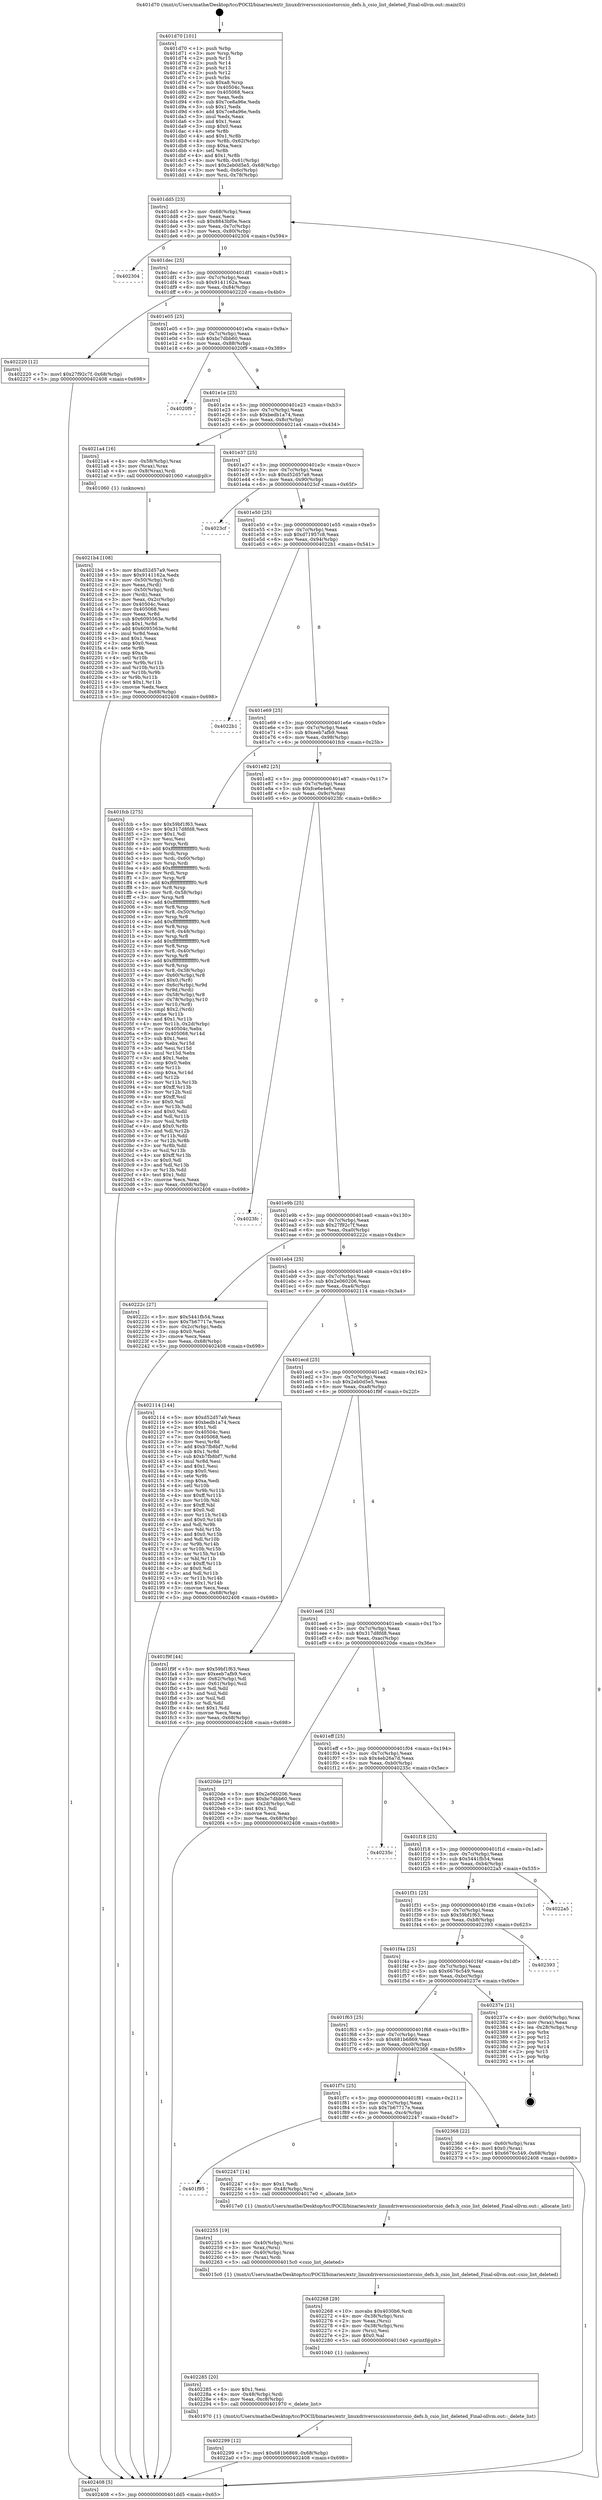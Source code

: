 digraph "0x401d70" {
  label = "0x401d70 (/mnt/c/Users/mathe/Desktop/tcc/POCII/binaries/extr_linuxdriversscsicsiostorcsio_defs.h_csio_list_deleted_Final-ollvm.out::main(0))"
  labelloc = "t"
  node[shape=record]

  Entry [label="",width=0.3,height=0.3,shape=circle,fillcolor=black,style=filled]
  "0x401dd5" [label="{
     0x401dd5 [23]\l
     | [instrs]\l
     &nbsp;&nbsp;0x401dd5 \<+3\>: mov -0x68(%rbp),%eax\l
     &nbsp;&nbsp;0x401dd8 \<+2\>: mov %eax,%ecx\l
     &nbsp;&nbsp;0x401dda \<+6\>: sub $0x8843bf0e,%ecx\l
     &nbsp;&nbsp;0x401de0 \<+3\>: mov %eax,-0x7c(%rbp)\l
     &nbsp;&nbsp;0x401de3 \<+3\>: mov %ecx,-0x80(%rbp)\l
     &nbsp;&nbsp;0x401de6 \<+6\>: je 0000000000402304 \<main+0x594\>\l
  }"]
  "0x402304" [label="{
     0x402304\l
  }", style=dashed]
  "0x401dec" [label="{
     0x401dec [25]\l
     | [instrs]\l
     &nbsp;&nbsp;0x401dec \<+5\>: jmp 0000000000401df1 \<main+0x81\>\l
     &nbsp;&nbsp;0x401df1 \<+3\>: mov -0x7c(%rbp),%eax\l
     &nbsp;&nbsp;0x401df4 \<+5\>: sub $0x9141162a,%eax\l
     &nbsp;&nbsp;0x401df9 \<+6\>: mov %eax,-0x84(%rbp)\l
     &nbsp;&nbsp;0x401dff \<+6\>: je 0000000000402220 \<main+0x4b0\>\l
  }"]
  Exit [label="",width=0.3,height=0.3,shape=circle,fillcolor=black,style=filled,peripheries=2]
  "0x402220" [label="{
     0x402220 [12]\l
     | [instrs]\l
     &nbsp;&nbsp;0x402220 \<+7\>: movl $0x27f92c7f,-0x68(%rbp)\l
     &nbsp;&nbsp;0x402227 \<+5\>: jmp 0000000000402408 \<main+0x698\>\l
  }"]
  "0x401e05" [label="{
     0x401e05 [25]\l
     | [instrs]\l
     &nbsp;&nbsp;0x401e05 \<+5\>: jmp 0000000000401e0a \<main+0x9a\>\l
     &nbsp;&nbsp;0x401e0a \<+3\>: mov -0x7c(%rbp),%eax\l
     &nbsp;&nbsp;0x401e0d \<+5\>: sub $0xbc7dbb60,%eax\l
     &nbsp;&nbsp;0x401e12 \<+6\>: mov %eax,-0x88(%rbp)\l
     &nbsp;&nbsp;0x401e18 \<+6\>: je 00000000004020f9 \<main+0x389\>\l
  }"]
  "0x402299" [label="{
     0x402299 [12]\l
     | [instrs]\l
     &nbsp;&nbsp;0x402299 \<+7\>: movl $0x681b6869,-0x68(%rbp)\l
     &nbsp;&nbsp;0x4022a0 \<+5\>: jmp 0000000000402408 \<main+0x698\>\l
  }"]
  "0x4020f9" [label="{
     0x4020f9\l
  }", style=dashed]
  "0x401e1e" [label="{
     0x401e1e [25]\l
     | [instrs]\l
     &nbsp;&nbsp;0x401e1e \<+5\>: jmp 0000000000401e23 \<main+0xb3\>\l
     &nbsp;&nbsp;0x401e23 \<+3\>: mov -0x7c(%rbp),%eax\l
     &nbsp;&nbsp;0x401e26 \<+5\>: sub $0xbedb1a74,%eax\l
     &nbsp;&nbsp;0x401e2b \<+6\>: mov %eax,-0x8c(%rbp)\l
     &nbsp;&nbsp;0x401e31 \<+6\>: je 00000000004021a4 \<main+0x434\>\l
  }"]
  "0x402285" [label="{
     0x402285 [20]\l
     | [instrs]\l
     &nbsp;&nbsp;0x402285 \<+5\>: mov $0x1,%esi\l
     &nbsp;&nbsp;0x40228a \<+4\>: mov -0x48(%rbp),%rdi\l
     &nbsp;&nbsp;0x40228e \<+6\>: mov %eax,-0xc8(%rbp)\l
     &nbsp;&nbsp;0x402294 \<+5\>: call 0000000000401970 \<_delete_list\>\l
     | [calls]\l
     &nbsp;&nbsp;0x401970 \{1\} (/mnt/c/Users/mathe/Desktop/tcc/POCII/binaries/extr_linuxdriversscsicsiostorcsio_defs.h_csio_list_deleted_Final-ollvm.out::_delete_list)\l
  }"]
  "0x4021a4" [label="{
     0x4021a4 [16]\l
     | [instrs]\l
     &nbsp;&nbsp;0x4021a4 \<+4\>: mov -0x58(%rbp),%rax\l
     &nbsp;&nbsp;0x4021a8 \<+3\>: mov (%rax),%rax\l
     &nbsp;&nbsp;0x4021ab \<+4\>: mov 0x8(%rax),%rdi\l
     &nbsp;&nbsp;0x4021af \<+5\>: call 0000000000401060 \<atoi@plt\>\l
     | [calls]\l
     &nbsp;&nbsp;0x401060 \{1\} (unknown)\l
  }"]
  "0x401e37" [label="{
     0x401e37 [25]\l
     | [instrs]\l
     &nbsp;&nbsp;0x401e37 \<+5\>: jmp 0000000000401e3c \<main+0xcc\>\l
     &nbsp;&nbsp;0x401e3c \<+3\>: mov -0x7c(%rbp),%eax\l
     &nbsp;&nbsp;0x401e3f \<+5\>: sub $0xd52d57a9,%eax\l
     &nbsp;&nbsp;0x401e44 \<+6\>: mov %eax,-0x90(%rbp)\l
     &nbsp;&nbsp;0x401e4a \<+6\>: je 00000000004023cf \<main+0x65f\>\l
  }"]
  "0x402268" [label="{
     0x402268 [29]\l
     | [instrs]\l
     &nbsp;&nbsp;0x402268 \<+10\>: movabs $0x4030b6,%rdi\l
     &nbsp;&nbsp;0x402272 \<+4\>: mov -0x38(%rbp),%rsi\l
     &nbsp;&nbsp;0x402276 \<+2\>: mov %eax,(%rsi)\l
     &nbsp;&nbsp;0x402278 \<+4\>: mov -0x38(%rbp),%rsi\l
     &nbsp;&nbsp;0x40227c \<+2\>: mov (%rsi),%esi\l
     &nbsp;&nbsp;0x40227e \<+2\>: mov $0x0,%al\l
     &nbsp;&nbsp;0x402280 \<+5\>: call 0000000000401040 \<printf@plt\>\l
     | [calls]\l
     &nbsp;&nbsp;0x401040 \{1\} (unknown)\l
  }"]
  "0x4023cf" [label="{
     0x4023cf\l
  }", style=dashed]
  "0x401e50" [label="{
     0x401e50 [25]\l
     | [instrs]\l
     &nbsp;&nbsp;0x401e50 \<+5\>: jmp 0000000000401e55 \<main+0xe5\>\l
     &nbsp;&nbsp;0x401e55 \<+3\>: mov -0x7c(%rbp),%eax\l
     &nbsp;&nbsp;0x401e58 \<+5\>: sub $0xd71957c8,%eax\l
     &nbsp;&nbsp;0x401e5d \<+6\>: mov %eax,-0x94(%rbp)\l
     &nbsp;&nbsp;0x401e63 \<+6\>: je 00000000004022b1 \<main+0x541\>\l
  }"]
  "0x402255" [label="{
     0x402255 [19]\l
     | [instrs]\l
     &nbsp;&nbsp;0x402255 \<+4\>: mov -0x40(%rbp),%rsi\l
     &nbsp;&nbsp;0x402259 \<+3\>: mov %rax,(%rsi)\l
     &nbsp;&nbsp;0x40225c \<+4\>: mov -0x40(%rbp),%rax\l
     &nbsp;&nbsp;0x402260 \<+3\>: mov (%rax),%rdi\l
     &nbsp;&nbsp;0x402263 \<+5\>: call 00000000004015c0 \<csio_list_deleted\>\l
     | [calls]\l
     &nbsp;&nbsp;0x4015c0 \{1\} (/mnt/c/Users/mathe/Desktop/tcc/POCII/binaries/extr_linuxdriversscsicsiostorcsio_defs.h_csio_list_deleted_Final-ollvm.out::csio_list_deleted)\l
  }"]
  "0x4022b1" [label="{
     0x4022b1\l
  }", style=dashed]
  "0x401e69" [label="{
     0x401e69 [25]\l
     | [instrs]\l
     &nbsp;&nbsp;0x401e69 \<+5\>: jmp 0000000000401e6e \<main+0xfe\>\l
     &nbsp;&nbsp;0x401e6e \<+3\>: mov -0x7c(%rbp),%eax\l
     &nbsp;&nbsp;0x401e71 \<+5\>: sub $0xeeb7afb9,%eax\l
     &nbsp;&nbsp;0x401e76 \<+6\>: mov %eax,-0x98(%rbp)\l
     &nbsp;&nbsp;0x401e7c \<+6\>: je 0000000000401fcb \<main+0x25b\>\l
  }"]
  "0x401f95" [label="{
     0x401f95\l
  }", style=dashed]
  "0x401fcb" [label="{
     0x401fcb [275]\l
     | [instrs]\l
     &nbsp;&nbsp;0x401fcb \<+5\>: mov $0x59bf1f63,%eax\l
     &nbsp;&nbsp;0x401fd0 \<+5\>: mov $0x317d8fd8,%ecx\l
     &nbsp;&nbsp;0x401fd5 \<+2\>: mov $0x1,%dl\l
     &nbsp;&nbsp;0x401fd7 \<+2\>: xor %esi,%esi\l
     &nbsp;&nbsp;0x401fd9 \<+3\>: mov %rsp,%rdi\l
     &nbsp;&nbsp;0x401fdc \<+4\>: add $0xfffffffffffffff0,%rdi\l
     &nbsp;&nbsp;0x401fe0 \<+3\>: mov %rdi,%rsp\l
     &nbsp;&nbsp;0x401fe3 \<+4\>: mov %rdi,-0x60(%rbp)\l
     &nbsp;&nbsp;0x401fe7 \<+3\>: mov %rsp,%rdi\l
     &nbsp;&nbsp;0x401fea \<+4\>: add $0xfffffffffffffff0,%rdi\l
     &nbsp;&nbsp;0x401fee \<+3\>: mov %rdi,%rsp\l
     &nbsp;&nbsp;0x401ff1 \<+3\>: mov %rsp,%r8\l
     &nbsp;&nbsp;0x401ff4 \<+4\>: add $0xfffffffffffffff0,%r8\l
     &nbsp;&nbsp;0x401ff8 \<+3\>: mov %r8,%rsp\l
     &nbsp;&nbsp;0x401ffb \<+4\>: mov %r8,-0x58(%rbp)\l
     &nbsp;&nbsp;0x401fff \<+3\>: mov %rsp,%r8\l
     &nbsp;&nbsp;0x402002 \<+4\>: add $0xfffffffffffffff0,%r8\l
     &nbsp;&nbsp;0x402006 \<+3\>: mov %r8,%rsp\l
     &nbsp;&nbsp;0x402009 \<+4\>: mov %r8,-0x50(%rbp)\l
     &nbsp;&nbsp;0x40200d \<+3\>: mov %rsp,%r8\l
     &nbsp;&nbsp;0x402010 \<+4\>: add $0xfffffffffffffff0,%r8\l
     &nbsp;&nbsp;0x402014 \<+3\>: mov %r8,%rsp\l
     &nbsp;&nbsp;0x402017 \<+4\>: mov %r8,-0x48(%rbp)\l
     &nbsp;&nbsp;0x40201b \<+3\>: mov %rsp,%r8\l
     &nbsp;&nbsp;0x40201e \<+4\>: add $0xfffffffffffffff0,%r8\l
     &nbsp;&nbsp;0x402022 \<+3\>: mov %r8,%rsp\l
     &nbsp;&nbsp;0x402025 \<+4\>: mov %r8,-0x40(%rbp)\l
     &nbsp;&nbsp;0x402029 \<+3\>: mov %rsp,%r8\l
     &nbsp;&nbsp;0x40202c \<+4\>: add $0xfffffffffffffff0,%r8\l
     &nbsp;&nbsp;0x402030 \<+3\>: mov %r8,%rsp\l
     &nbsp;&nbsp;0x402033 \<+4\>: mov %r8,-0x38(%rbp)\l
     &nbsp;&nbsp;0x402037 \<+4\>: mov -0x60(%rbp),%r8\l
     &nbsp;&nbsp;0x40203b \<+7\>: movl $0x0,(%r8)\l
     &nbsp;&nbsp;0x402042 \<+4\>: mov -0x6c(%rbp),%r9d\l
     &nbsp;&nbsp;0x402046 \<+3\>: mov %r9d,(%rdi)\l
     &nbsp;&nbsp;0x402049 \<+4\>: mov -0x58(%rbp),%r8\l
     &nbsp;&nbsp;0x40204d \<+4\>: mov -0x78(%rbp),%r10\l
     &nbsp;&nbsp;0x402051 \<+3\>: mov %r10,(%r8)\l
     &nbsp;&nbsp;0x402054 \<+3\>: cmpl $0x2,(%rdi)\l
     &nbsp;&nbsp;0x402057 \<+4\>: setne %r11b\l
     &nbsp;&nbsp;0x40205b \<+4\>: and $0x1,%r11b\l
     &nbsp;&nbsp;0x40205f \<+4\>: mov %r11b,-0x2d(%rbp)\l
     &nbsp;&nbsp;0x402063 \<+7\>: mov 0x40504c,%ebx\l
     &nbsp;&nbsp;0x40206a \<+8\>: mov 0x405068,%r14d\l
     &nbsp;&nbsp;0x402072 \<+3\>: sub $0x1,%esi\l
     &nbsp;&nbsp;0x402075 \<+3\>: mov %ebx,%r15d\l
     &nbsp;&nbsp;0x402078 \<+3\>: add %esi,%r15d\l
     &nbsp;&nbsp;0x40207b \<+4\>: imul %r15d,%ebx\l
     &nbsp;&nbsp;0x40207f \<+3\>: and $0x1,%ebx\l
     &nbsp;&nbsp;0x402082 \<+3\>: cmp $0x0,%ebx\l
     &nbsp;&nbsp;0x402085 \<+4\>: sete %r11b\l
     &nbsp;&nbsp;0x402089 \<+4\>: cmp $0xa,%r14d\l
     &nbsp;&nbsp;0x40208d \<+4\>: setl %r12b\l
     &nbsp;&nbsp;0x402091 \<+3\>: mov %r11b,%r13b\l
     &nbsp;&nbsp;0x402094 \<+4\>: xor $0xff,%r13b\l
     &nbsp;&nbsp;0x402098 \<+3\>: mov %r12b,%sil\l
     &nbsp;&nbsp;0x40209b \<+4\>: xor $0xff,%sil\l
     &nbsp;&nbsp;0x40209f \<+3\>: xor $0x0,%dl\l
     &nbsp;&nbsp;0x4020a2 \<+3\>: mov %r13b,%dil\l
     &nbsp;&nbsp;0x4020a5 \<+4\>: and $0x0,%dil\l
     &nbsp;&nbsp;0x4020a9 \<+3\>: and %dl,%r11b\l
     &nbsp;&nbsp;0x4020ac \<+3\>: mov %sil,%r8b\l
     &nbsp;&nbsp;0x4020af \<+4\>: and $0x0,%r8b\l
     &nbsp;&nbsp;0x4020b3 \<+3\>: and %dl,%r12b\l
     &nbsp;&nbsp;0x4020b6 \<+3\>: or %r11b,%dil\l
     &nbsp;&nbsp;0x4020b9 \<+3\>: or %r12b,%r8b\l
     &nbsp;&nbsp;0x4020bc \<+3\>: xor %r8b,%dil\l
     &nbsp;&nbsp;0x4020bf \<+3\>: or %sil,%r13b\l
     &nbsp;&nbsp;0x4020c2 \<+4\>: xor $0xff,%r13b\l
     &nbsp;&nbsp;0x4020c6 \<+3\>: or $0x0,%dl\l
     &nbsp;&nbsp;0x4020c9 \<+3\>: and %dl,%r13b\l
     &nbsp;&nbsp;0x4020cc \<+3\>: or %r13b,%dil\l
     &nbsp;&nbsp;0x4020cf \<+4\>: test $0x1,%dil\l
     &nbsp;&nbsp;0x4020d3 \<+3\>: cmovne %ecx,%eax\l
     &nbsp;&nbsp;0x4020d6 \<+3\>: mov %eax,-0x68(%rbp)\l
     &nbsp;&nbsp;0x4020d9 \<+5\>: jmp 0000000000402408 \<main+0x698\>\l
  }"]
  "0x401e82" [label="{
     0x401e82 [25]\l
     | [instrs]\l
     &nbsp;&nbsp;0x401e82 \<+5\>: jmp 0000000000401e87 \<main+0x117\>\l
     &nbsp;&nbsp;0x401e87 \<+3\>: mov -0x7c(%rbp),%eax\l
     &nbsp;&nbsp;0x401e8a \<+5\>: sub $0xfce6e4e6,%eax\l
     &nbsp;&nbsp;0x401e8f \<+6\>: mov %eax,-0x9c(%rbp)\l
     &nbsp;&nbsp;0x401e95 \<+6\>: je 00000000004023fc \<main+0x68c\>\l
  }"]
  "0x402247" [label="{
     0x402247 [14]\l
     | [instrs]\l
     &nbsp;&nbsp;0x402247 \<+5\>: mov $0x1,%edi\l
     &nbsp;&nbsp;0x40224c \<+4\>: mov -0x48(%rbp),%rsi\l
     &nbsp;&nbsp;0x402250 \<+5\>: call 00000000004017e0 \<_allocate_list\>\l
     | [calls]\l
     &nbsp;&nbsp;0x4017e0 \{1\} (/mnt/c/Users/mathe/Desktop/tcc/POCII/binaries/extr_linuxdriversscsicsiostorcsio_defs.h_csio_list_deleted_Final-ollvm.out::_allocate_list)\l
  }"]
  "0x4023fc" [label="{
     0x4023fc\l
  }", style=dashed]
  "0x401e9b" [label="{
     0x401e9b [25]\l
     | [instrs]\l
     &nbsp;&nbsp;0x401e9b \<+5\>: jmp 0000000000401ea0 \<main+0x130\>\l
     &nbsp;&nbsp;0x401ea0 \<+3\>: mov -0x7c(%rbp),%eax\l
     &nbsp;&nbsp;0x401ea3 \<+5\>: sub $0x27f92c7f,%eax\l
     &nbsp;&nbsp;0x401ea8 \<+6\>: mov %eax,-0xa0(%rbp)\l
     &nbsp;&nbsp;0x401eae \<+6\>: je 000000000040222c \<main+0x4bc\>\l
  }"]
  "0x401f7c" [label="{
     0x401f7c [25]\l
     | [instrs]\l
     &nbsp;&nbsp;0x401f7c \<+5\>: jmp 0000000000401f81 \<main+0x211\>\l
     &nbsp;&nbsp;0x401f81 \<+3\>: mov -0x7c(%rbp),%eax\l
     &nbsp;&nbsp;0x401f84 \<+5\>: sub $0x7b67717e,%eax\l
     &nbsp;&nbsp;0x401f89 \<+6\>: mov %eax,-0xc4(%rbp)\l
     &nbsp;&nbsp;0x401f8f \<+6\>: je 0000000000402247 \<main+0x4d7\>\l
  }"]
  "0x40222c" [label="{
     0x40222c [27]\l
     | [instrs]\l
     &nbsp;&nbsp;0x40222c \<+5\>: mov $0x5441fb54,%eax\l
     &nbsp;&nbsp;0x402231 \<+5\>: mov $0x7b67717e,%ecx\l
     &nbsp;&nbsp;0x402236 \<+3\>: mov -0x2c(%rbp),%edx\l
     &nbsp;&nbsp;0x402239 \<+3\>: cmp $0x0,%edx\l
     &nbsp;&nbsp;0x40223c \<+3\>: cmove %ecx,%eax\l
     &nbsp;&nbsp;0x40223f \<+3\>: mov %eax,-0x68(%rbp)\l
     &nbsp;&nbsp;0x402242 \<+5\>: jmp 0000000000402408 \<main+0x698\>\l
  }"]
  "0x401eb4" [label="{
     0x401eb4 [25]\l
     | [instrs]\l
     &nbsp;&nbsp;0x401eb4 \<+5\>: jmp 0000000000401eb9 \<main+0x149\>\l
     &nbsp;&nbsp;0x401eb9 \<+3\>: mov -0x7c(%rbp),%eax\l
     &nbsp;&nbsp;0x401ebc \<+5\>: sub $0x2e060206,%eax\l
     &nbsp;&nbsp;0x401ec1 \<+6\>: mov %eax,-0xa4(%rbp)\l
     &nbsp;&nbsp;0x401ec7 \<+6\>: je 0000000000402114 \<main+0x3a4\>\l
  }"]
  "0x402368" [label="{
     0x402368 [22]\l
     | [instrs]\l
     &nbsp;&nbsp;0x402368 \<+4\>: mov -0x60(%rbp),%rax\l
     &nbsp;&nbsp;0x40236c \<+6\>: movl $0x0,(%rax)\l
     &nbsp;&nbsp;0x402372 \<+7\>: movl $0x6676c549,-0x68(%rbp)\l
     &nbsp;&nbsp;0x402379 \<+5\>: jmp 0000000000402408 \<main+0x698\>\l
  }"]
  "0x402114" [label="{
     0x402114 [144]\l
     | [instrs]\l
     &nbsp;&nbsp;0x402114 \<+5\>: mov $0xd52d57a9,%eax\l
     &nbsp;&nbsp;0x402119 \<+5\>: mov $0xbedb1a74,%ecx\l
     &nbsp;&nbsp;0x40211e \<+2\>: mov $0x1,%dl\l
     &nbsp;&nbsp;0x402120 \<+7\>: mov 0x40504c,%esi\l
     &nbsp;&nbsp;0x402127 \<+7\>: mov 0x405068,%edi\l
     &nbsp;&nbsp;0x40212e \<+3\>: mov %esi,%r8d\l
     &nbsp;&nbsp;0x402131 \<+7\>: add $0xb7fb8bf7,%r8d\l
     &nbsp;&nbsp;0x402138 \<+4\>: sub $0x1,%r8d\l
     &nbsp;&nbsp;0x40213c \<+7\>: sub $0xb7fb8bf7,%r8d\l
     &nbsp;&nbsp;0x402143 \<+4\>: imul %r8d,%esi\l
     &nbsp;&nbsp;0x402147 \<+3\>: and $0x1,%esi\l
     &nbsp;&nbsp;0x40214a \<+3\>: cmp $0x0,%esi\l
     &nbsp;&nbsp;0x40214d \<+4\>: sete %r9b\l
     &nbsp;&nbsp;0x402151 \<+3\>: cmp $0xa,%edi\l
     &nbsp;&nbsp;0x402154 \<+4\>: setl %r10b\l
     &nbsp;&nbsp;0x402158 \<+3\>: mov %r9b,%r11b\l
     &nbsp;&nbsp;0x40215b \<+4\>: xor $0xff,%r11b\l
     &nbsp;&nbsp;0x40215f \<+3\>: mov %r10b,%bl\l
     &nbsp;&nbsp;0x402162 \<+3\>: xor $0xff,%bl\l
     &nbsp;&nbsp;0x402165 \<+3\>: xor $0x0,%dl\l
     &nbsp;&nbsp;0x402168 \<+3\>: mov %r11b,%r14b\l
     &nbsp;&nbsp;0x40216b \<+4\>: and $0x0,%r14b\l
     &nbsp;&nbsp;0x40216f \<+3\>: and %dl,%r9b\l
     &nbsp;&nbsp;0x402172 \<+3\>: mov %bl,%r15b\l
     &nbsp;&nbsp;0x402175 \<+4\>: and $0x0,%r15b\l
     &nbsp;&nbsp;0x402179 \<+3\>: and %dl,%r10b\l
     &nbsp;&nbsp;0x40217c \<+3\>: or %r9b,%r14b\l
     &nbsp;&nbsp;0x40217f \<+3\>: or %r10b,%r15b\l
     &nbsp;&nbsp;0x402182 \<+3\>: xor %r15b,%r14b\l
     &nbsp;&nbsp;0x402185 \<+3\>: or %bl,%r11b\l
     &nbsp;&nbsp;0x402188 \<+4\>: xor $0xff,%r11b\l
     &nbsp;&nbsp;0x40218c \<+3\>: or $0x0,%dl\l
     &nbsp;&nbsp;0x40218f \<+3\>: and %dl,%r11b\l
     &nbsp;&nbsp;0x402192 \<+3\>: or %r11b,%r14b\l
     &nbsp;&nbsp;0x402195 \<+4\>: test $0x1,%r14b\l
     &nbsp;&nbsp;0x402199 \<+3\>: cmovne %ecx,%eax\l
     &nbsp;&nbsp;0x40219c \<+3\>: mov %eax,-0x68(%rbp)\l
     &nbsp;&nbsp;0x40219f \<+5\>: jmp 0000000000402408 \<main+0x698\>\l
  }"]
  "0x401ecd" [label="{
     0x401ecd [25]\l
     | [instrs]\l
     &nbsp;&nbsp;0x401ecd \<+5\>: jmp 0000000000401ed2 \<main+0x162\>\l
     &nbsp;&nbsp;0x401ed2 \<+3\>: mov -0x7c(%rbp),%eax\l
     &nbsp;&nbsp;0x401ed5 \<+5\>: sub $0x2eb0d5e5,%eax\l
     &nbsp;&nbsp;0x401eda \<+6\>: mov %eax,-0xa8(%rbp)\l
     &nbsp;&nbsp;0x401ee0 \<+6\>: je 0000000000401f9f \<main+0x22f\>\l
  }"]
  "0x401f63" [label="{
     0x401f63 [25]\l
     | [instrs]\l
     &nbsp;&nbsp;0x401f63 \<+5\>: jmp 0000000000401f68 \<main+0x1f8\>\l
     &nbsp;&nbsp;0x401f68 \<+3\>: mov -0x7c(%rbp),%eax\l
     &nbsp;&nbsp;0x401f6b \<+5\>: sub $0x681b6869,%eax\l
     &nbsp;&nbsp;0x401f70 \<+6\>: mov %eax,-0xc0(%rbp)\l
     &nbsp;&nbsp;0x401f76 \<+6\>: je 0000000000402368 \<main+0x5f8\>\l
  }"]
  "0x401f9f" [label="{
     0x401f9f [44]\l
     | [instrs]\l
     &nbsp;&nbsp;0x401f9f \<+5\>: mov $0x59bf1f63,%eax\l
     &nbsp;&nbsp;0x401fa4 \<+5\>: mov $0xeeb7afb9,%ecx\l
     &nbsp;&nbsp;0x401fa9 \<+3\>: mov -0x62(%rbp),%dl\l
     &nbsp;&nbsp;0x401fac \<+4\>: mov -0x61(%rbp),%sil\l
     &nbsp;&nbsp;0x401fb0 \<+3\>: mov %dl,%dil\l
     &nbsp;&nbsp;0x401fb3 \<+3\>: and %sil,%dil\l
     &nbsp;&nbsp;0x401fb6 \<+3\>: xor %sil,%dl\l
     &nbsp;&nbsp;0x401fb9 \<+3\>: or %dl,%dil\l
     &nbsp;&nbsp;0x401fbc \<+4\>: test $0x1,%dil\l
     &nbsp;&nbsp;0x401fc0 \<+3\>: cmovne %ecx,%eax\l
     &nbsp;&nbsp;0x401fc3 \<+3\>: mov %eax,-0x68(%rbp)\l
     &nbsp;&nbsp;0x401fc6 \<+5\>: jmp 0000000000402408 \<main+0x698\>\l
  }"]
  "0x401ee6" [label="{
     0x401ee6 [25]\l
     | [instrs]\l
     &nbsp;&nbsp;0x401ee6 \<+5\>: jmp 0000000000401eeb \<main+0x17b\>\l
     &nbsp;&nbsp;0x401eeb \<+3\>: mov -0x7c(%rbp),%eax\l
     &nbsp;&nbsp;0x401eee \<+5\>: sub $0x317d8fd8,%eax\l
     &nbsp;&nbsp;0x401ef3 \<+6\>: mov %eax,-0xac(%rbp)\l
     &nbsp;&nbsp;0x401ef9 \<+6\>: je 00000000004020de \<main+0x36e\>\l
  }"]
  "0x402408" [label="{
     0x402408 [5]\l
     | [instrs]\l
     &nbsp;&nbsp;0x402408 \<+5\>: jmp 0000000000401dd5 \<main+0x65\>\l
  }"]
  "0x401d70" [label="{
     0x401d70 [101]\l
     | [instrs]\l
     &nbsp;&nbsp;0x401d70 \<+1\>: push %rbp\l
     &nbsp;&nbsp;0x401d71 \<+3\>: mov %rsp,%rbp\l
     &nbsp;&nbsp;0x401d74 \<+2\>: push %r15\l
     &nbsp;&nbsp;0x401d76 \<+2\>: push %r14\l
     &nbsp;&nbsp;0x401d78 \<+2\>: push %r13\l
     &nbsp;&nbsp;0x401d7a \<+2\>: push %r12\l
     &nbsp;&nbsp;0x401d7c \<+1\>: push %rbx\l
     &nbsp;&nbsp;0x401d7d \<+7\>: sub $0xa8,%rsp\l
     &nbsp;&nbsp;0x401d84 \<+7\>: mov 0x40504c,%eax\l
     &nbsp;&nbsp;0x401d8b \<+7\>: mov 0x405068,%ecx\l
     &nbsp;&nbsp;0x401d92 \<+2\>: mov %eax,%edx\l
     &nbsp;&nbsp;0x401d94 \<+6\>: sub $0x7ce8a96e,%edx\l
     &nbsp;&nbsp;0x401d9a \<+3\>: sub $0x1,%edx\l
     &nbsp;&nbsp;0x401d9d \<+6\>: add $0x7ce8a96e,%edx\l
     &nbsp;&nbsp;0x401da3 \<+3\>: imul %edx,%eax\l
     &nbsp;&nbsp;0x401da6 \<+3\>: and $0x1,%eax\l
     &nbsp;&nbsp;0x401da9 \<+3\>: cmp $0x0,%eax\l
     &nbsp;&nbsp;0x401dac \<+4\>: sete %r8b\l
     &nbsp;&nbsp;0x401db0 \<+4\>: and $0x1,%r8b\l
     &nbsp;&nbsp;0x401db4 \<+4\>: mov %r8b,-0x62(%rbp)\l
     &nbsp;&nbsp;0x401db8 \<+3\>: cmp $0xa,%ecx\l
     &nbsp;&nbsp;0x401dbb \<+4\>: setl %r8b\l
     &nbsp;&nbsp;0x401dbf \<+4\>: and $0x1,%r8b\l
     &nbsp;&nbsp;0x401dc3 \<+4\>: mov %r8b,-0x61(%rbp)\l
     &nbsp;&nbsp;0x401dc7 \<+7\>: movl $0x2eb0d5e5,-0x68(%rbp)\l
     &nbsp;&nbsp;0x401dce \<+3\>: mov %edi,-0x6c(%rbp)\l
     &nbsp;&nbsp;0x401dd1 \<+4\>: mov %rsi,-0x78(%rbp)\l
  }"]
  "0x40237e" [label="{
     0x40237e [21]\l
     | [instrs]\l
     &nbsp;&nbsp;0x40237e \<+4\>: mov -0x60(%rbp),%rax\l
     &nbsp;&nbsp;0x402382 \<+2\>: mov (%rax),%eax\l
     &nbsp;&nbsp;0x402384 \<+4\>: lea -0x28(%rbp),%rsp\l
     &nbsp;&nbsp;0x402388 \<+1\>: pop %rbx\l
     &nbsp;&nbsp;0x402389 \<+2\>: pop %r12\l
     &nbsp;&nbsp;0x40238b \<+2\>: pop %r13\l
     &nbsp;&nbsp;0x40238d \<+2\>: pop %r14\l
     &nbsp;&nbsp;0x40238f \<+2\>: pop %r15\l
     &nbsp;&nbsp;0x402391 \<+1\>: pop %rbp\l
     &nbsp;&nbsp;0x402392 \<+1\>: ret\l
  }"]
  "0x401f4a" [label="{
     0x401f4a [25]\l
     | [instrs]\l
     &nbsp;&nbsp;0x401f4a \<+5\>: jmp 0000000000401f4f \<main+0x1df\>\l
     &nbsp;&nbsp;0x401f4f \<+3\>: mov -0x7c(%rbp),%eax\l
     &nbsp;&nbsp;0x401f52 \<+5\>: sub $0x6676c549,%eax\l
     &nbsp;&nbsp;0x401f57 \<+6\>: mov %eax,-0xbc(%rbp)\l
     &nbsp;&nbsp;0x401f5d \<+6\>: je 000000000040237e \<main+0x60e\>\l
  }"]
  "0x4020de" [label="{
     0x4020de [27]\l
     | [instrs]\l
     &nbsp;&nbsp;0x4020de \<+5\>: mov $0x2e060206,%eax\l
     &nbsp;&nbsp;0x4020e3 \<+5\>: mov $0xbc7dbb60,%ecx\l
     &nbsp;&nbsp;0x4020e8 \<+3\>: mov -0x2d(%rbp),%dl\l
     &nbsp;&nbsp;0x4020eb \<+3\>: test $0x1,%dl\l
     &nbsp;&nbsp;0x4020ee \<+3\>: cmovne %ecx,%eax\l
     &nbsp;&nbsp;0x4020f1 \<+3\>: mov %eax,-0x68(%rbp)\l
     &nbsp;&nbsp;0x4020f4 \<+5\>: jmp 0000000000402408 \<main+0x698\>\l
  }"]
  "0x401eff" [label="{
     0x401eff [25]\l
     | [instrs]\l
     &nbsp;&nbsp;0x401eff \<+5\>: jmp 0000000000401f04 \<main+0x194\>\l
     &nbsp;&nbsp;0x401f04 \<+3\>: mov -0x7c(%rbp),%eax\l
     &nbsp;&nbsp;0x401f07 \<+5\>: sub $0x4eb26a7d,%eax\l
     &nbsp;&nbsp;0x401f0c \<+6\>: mov %eax,-0xb0(%rbp)\l
     &nbsp;&nbsp;0x401f12 \<+6\>: je 000000000040235c \<main+0x5ec\>\l
  }"]
  "0x4021b4" [label="{
     0x4021b4 [108]\l
     | [instrs]\l
     &nbsp;&nbsp;0x4021b4 \<+5\>: mov $0xd52d57a9,%ecx\l
     &nbsp;&nbsp;0x4021b9 \<+5\>: mov $0x9141162a,%edx\l
     &nbsp;&nbsp;0x4021be \<+4\>: mov -0x50(%rbp),%rdi\l
     &nbsp;&nbsp;0x4021c2 \<+2\>: mov %eax,(%rdi)\l
     &nbsp;&nbsp;0x4021c4 \<+4\>: mov -0x50(%rbp),%rdi\l
     &nbsp;&nbsp;0x4021c8 \<+2\>: mov (%rdi),%eax\l
     &nbsp;&nbsp;0x4021ca \<+3\>: mov %eax,-0x2c(%rbp)\l
     &nbsp;&nbsp;0x4021cd \<+7\>: mov 0x40504c,%eax\l
     &nbsp;&nbsp;0x4021d4 \<+7\>: mov 0x405068,%esi\l
     &nbsp;&nbsp;0x4021db \<+3\>: mov %eax,%r8d\l
     &nbsp;&nbsp;0x4021de \<+7\>: sub $0x6095563e,%r8d\l
     &nbsp;&nbsp;0x4021e5 \<+4\>: sub $0x1,%r8d\l
     &nbsp;&nbsp;0x4021e9 \<+7\>: add $0x6095563e,%r8d\l
     &nbsp;&nbsp;0x4021f0 \<+4\>: imul %r8d,%eax\l
     &nbsp;&nbsp;0x4021f4 \<+3\>: and $0x1,%eax\l
     &nbsp;&nbsp;0x4021f7 \<+3\>: cmp $0x0,%eax\l
     &nbsp;&nbsp;0x4021fa \<+4\>: sete %r9b\l
     &nbsp;&nbsp;0x4021fe \<+3\>: cmp $0xa,%esi\l
     &nbsp;&nbsp;0x402201 \<+4\>: setl %r10b\l
     &nbsp;&nbsp;0x402205 \<+3\>: mov %r9b,%r11b\l
     &nbsp;&nbsp;0x402208 \<+3\>: and %r10b,%r11b\l
     &nbsp;&nbsp;0x40220b \<+3\>: xor %r10b,%r9b\l
     &nbsp;&nbsp;0x40220e \<+3\>: or %r9b,%r11b\l
     &nbsp;&nbsp;0x402211 \<+4\>: test $0x1,%r11b\l
     &nbsp;&nbsp;0x402215 \<+3\>: cmovne %edx,%ecx\l
     &nbsp;&nbsp;0x402218 \<+3\>: mov %ecx,-0x68(%rbp)\l
     &nbsp;&nbsp;0x40221b \<+5\>: jmp 0000000000402408 \<main+0x698\>\l
  }"]
  "0x402393" [label="{
     0x402393\l
  }", style=dashed]
  "0x40235c" [label="{
     0x40235c\l
  }", style=dashed]
  "0x401f18" [label="{
     0x401f18 [25]\l
     | [instrs]\l
     &nbsp;&nbsp;0x401f18 \<+5\>: jmp 0000000000401f1d \<main+0x1ad\>\l
     &nbsp;&nbsp;0x401f1d \<+3\>: mov -0x7c(%rbp),%eax\l
     &nbsp;&nbsp;0x401f20 \<+5\>: sub $0x5441fb54,%eax\l
     &nbsp;&nbsp;0x401f25 \<+6\>: mov %eax,-0xb4(%rbp)\l
     &nbsp;&nbsp;0x401f2b \<+6\>: je 00000000004022a5 \<main+0x535\>\l
  }"]
  "0x401f31" [label="{
     0x401f31 [25]\l
     | [instrs]\l
     &nbsp;&nbsp;0x401f31 \<+5\>: jmp 0000000000401f36 \<main+0x1c6\>\l
     &nbsp;&nbsp;0x401f36 \<+3\>: mov -0x7c(%rbp),%eax\l
     &nbsp;&nbsp;0x401f39 \<+5\>: sub $0x59bf1f63,%eax\l
     &nbsp;&nbsp;0x401f3e \<+6\>: mov %eax,-0xb8(%rbp)\l
     &nbsp;&nbsp;0x401f44 \<+6\>: je 0000000000402393 \<main+0x623\>\l
  }"]
  "0x4022a5" [label="{
     0x4022a5\l
  }", style=dashed]
  Entry -> "0x401d70" [label=" 1"]
  "0x401dd5" -> "0x402304" [label=" 0"]
  "0x401dd5" -> "0x401dec" [label=" 10"]
  "0x40237e" -> Exit [label=" 1"]
  "0x401dec" -> "0x402220" [label=" 1"]
  "0x401dec" -> "0x401e05" [label=" 9"]
  "0x402368" -> "0x402408" [label=" 1"]
  "0x401e05" -> "0x4020f9" [label=" 0"]
  "0x401e05" -> "0x401e1e" [label=" 9"]
  "0x402299" -> "0x402408" [label=" 1"]
  "0x401e1e" -> "0x4021a4" [label=" 1"]
  "0x401e1e" -> "0x401e37" [label=" 8"]
  "0x402285" -> "0x402299" [label=" 1"]
  "0x401e37" -> "0x4023cf" [label=" 0"]
  "0x401e37" -> "0x401e50" [label=" 8"]
  "0x402268" -> "0x402285" [label=" 1"]
  "0x401e50" -> "0x4022b1" [label=" 0"]
  "0x401e50" -> "0x401e69" [label=" 8"]
  "0x402255" -> "0x402268" [label=" 1"]
  "0x401e69" -> "0x401fcb" [label=" 1"]
  "0x401e69" -> "0x401e82" [label=" 7"]
  "0x402247" -> "0x402255" [label=" 1"]
  "0x401e82" -> "0x4023fc" [label=" 0"]
  "0x401e82" -> "0x401e9b" [label=" 7"]
  "0x401f7c" -> "0x401f95" [label=" 0"]
  "0x401e9b" -> "0x40222c" [label=" 1"]
  "0x401e9b" -> "0x401eb4" [label=" 6"]
  "0x401f7c" -> "0x402247" [label=" 1"]
  "0x401eb4" -> "0x402114" [label=" 1"]
  "0x401eb4" -> "0x401ecd" [label=" 5"]
  "0x401f63" -> "0x401f7c" [label=" 1"]
  "0x401ecd" -> "0x401f9f" [label=" 1"]
  "0x401ecd" -> "0x401ee6" [label=" 4"]
  "0x401f9f" -> "0x402408" [label=" 1"]
  "0x401d70" -> "0x401dd5" [label=" 1"]
  "0x402408" -> "0x401dd5" [label=" 9"]
  "0x401f63" -> "0x402368" [label=" 1"]
  "0x401fcb" -> "0x402408" [label=" 1"]
  "0x401f4a" -> "0x401f63" [label=" 2"]
  "0x401ee6" -> "0x4020de" [label=" 1"]
  "0x401ee6" -> "0x401eff" [label=" 3"]
  "0x4020de" -> "0x402408" [label=" 1"]
  "0x402114" -> "0x402408" [label=" 1"]
  "0x4021a4" -> "0x4021b4" [label=" 1"]
  "0x4021b4" -> "0x402408" [label=" 1"]
  "0x402220" -> "0x402408" [label=" 1"]
  "0x40222c" -> "0x402408" [label=" 1"]
  "0x401f4a" -> "0x40237e" [label=" 1"]
  "0x401eff" -> "0x40235c" [label=" 0"]
  "0x401eff" -> "0x401f18" [label=" 3"]
  "0x401f31" -> "0x401f4a" [label=" 3"]
  "0x401f18" -> "0x4022a5" [label=" 0"]
  "0x401f18" -> "0x401f31" [label=" 3"]
  "0x401f31" -> "0x402393" [label=" 0"]
}
